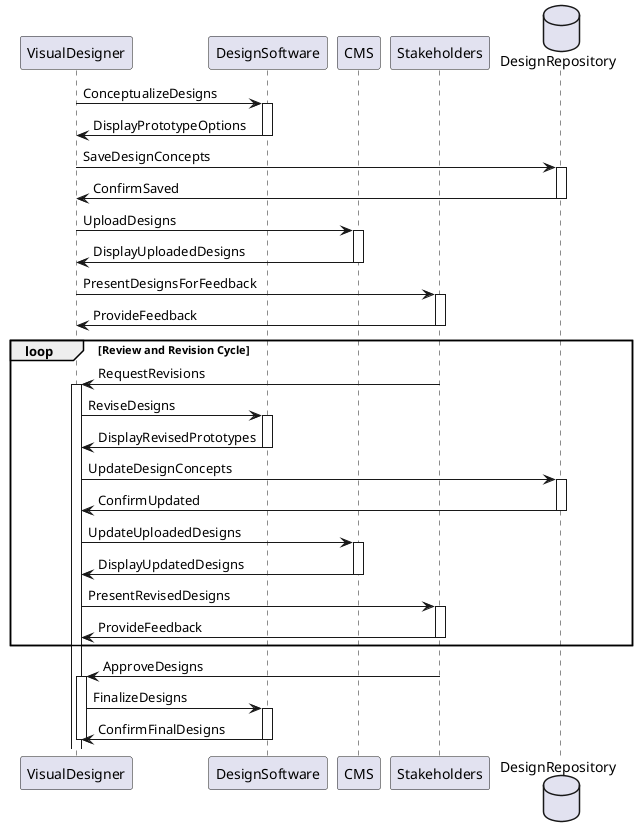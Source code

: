 @startuml
participant "VisualDesigner" as designer
participant "DesignSoftware" as software
participant "CMS" as cms
participant "Stakeholders" as stakeholders
database "DesignRepository" as repo

designer -> software: ConceptualizeDesigns
activate software

software -> designer: DisplayPrototypeOptions
deactivate software

designer -> repo: SaveDesignConcepts
activate repo

repo -> designer: ConfirmSaved
deactivate repo

designer -> cms: UploadDesigns
activate cms

cms -> designer: DisplayUploadedDesigns
deactivate cms

designer -> stakeholders: PresentDesignsForFeedback
activate stakeholders

stakeholders -> designer: ProvideFeedback
deactivate stakeholders

loop Review and Revision Cycle
    stakeholders -> designer: RequestRevisions
    activate designer
    
    designer -> software: ReviseDesigns
    activate software
    
    software -> designer: DisplayRevisedPrototypes
    deactivate software
    
    designer -> repo: UpdateDesignConcepts
    activate repo
    
    repo -> designer: ConfirmUpdated
    deactivate repo
    
    designer -> cms: UpdateUploadedDesigns
    activate cms
    
    cms -> designer: DisplayUpdatedDesigns
    deactivate cms
    
    designer -> stakeholders: PresentRevisedDesigns
    activate stakeholders
    
    stakeholders -> designer: ProvideFeedback
    deactivate stakeholders
end

stakeholders -> designer: ApproveDesigns
activate designer

designer -> software: FinalizeDesigns
activate software
software -> designer: ConfirmFinalDesigns
deactivate software

deactivate designer

@enduml